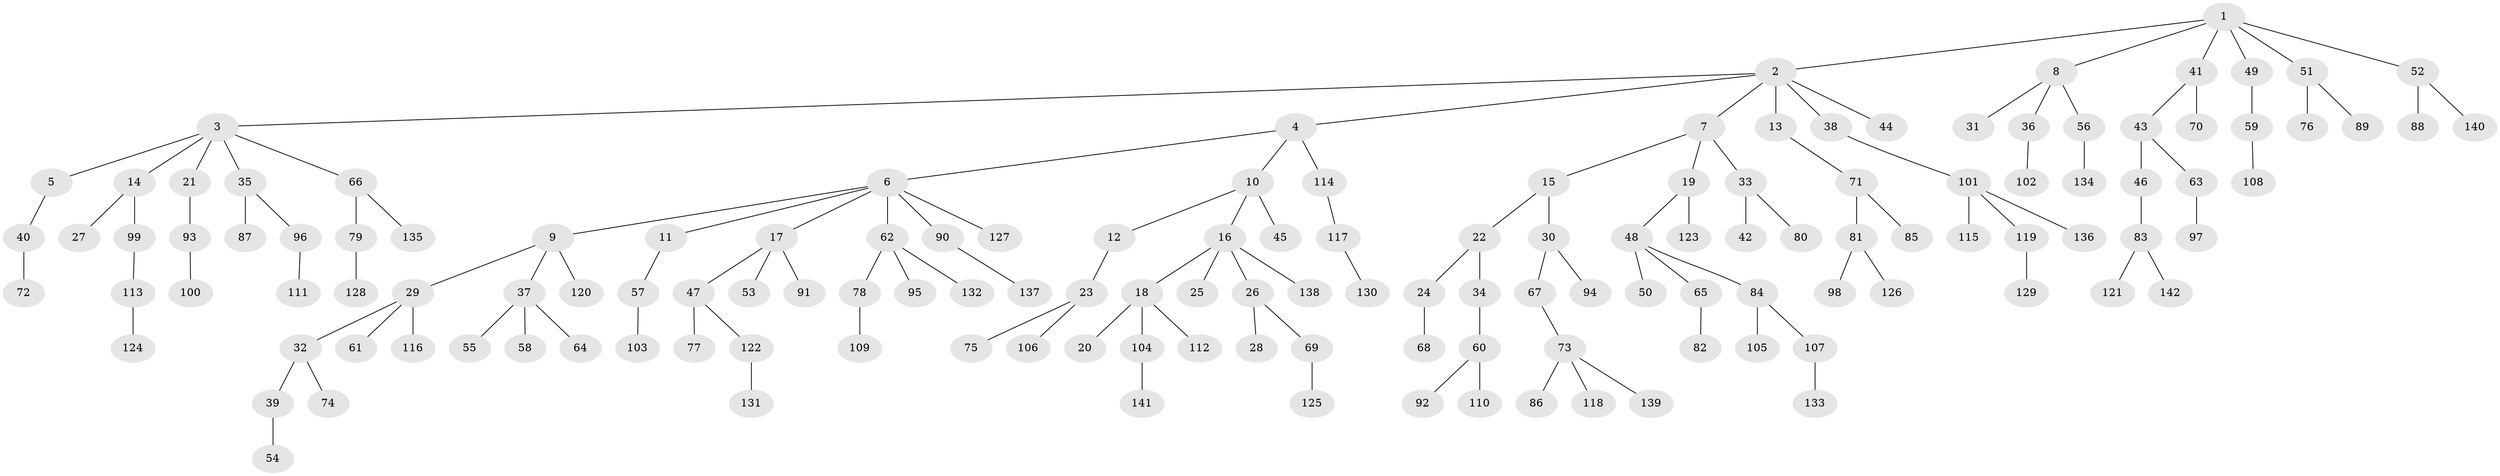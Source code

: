 // Generated by graph-tools (version 1.1) at 2025/50/03/09/25 03:50:21]
// undirected, 142 vertices, 141 edges
graph export_dot {
graph [start="1"]
  node [color=gray90,style=filled];
  1;
  2;
  3;
  4;
  5;
  6;
  7;
  8;
  9;
  10;
  11;
  12;
  13;
  14;
  15;
  16;
  17;
  18;
  19;
  20;
  21;
  22;
  23;
  24;
  25;
  26;
  27;
  28;
  29;
  30;
  31;
  32;
  33;
  34;
  35;
  36;
  37;
  38;
  39;
  40;
  41;
  42;
  43;
  44;
  45;
  46;
  47;
  48;
  49;
  50;
  51;
  52;
  53;
  54;
  55;
  56;
  57;
  58;
  59;
  60;
  61;
  62;
  63;
  64;
  65;
  66;
  67;
  68;
  69;
  70;
  71;
  72;
  73;
  74;
  75;
  76;
  77;
  78;
  79;
  80;
  81;
  82;
  83;
  84;
  85;
  86;
  87;
  88;
  89;
  90;
  91;
  92;
  93;
  94;
  95;
  96;
  97;
  98;
  99;
  100;
  101;
  102;
  103;
  104;
  105;
  106;
  107;
  108;
  109;
  110;
  111;
  112;
  113;
  114;
  115;
  116;
  117;
  118;
  119;
  120;
  121;
  122;
  123;
  124;
  125;
  126;
  127;
  128;
  129;
  130;
  131;
  132;
  133;
  134;
  135;
  136;
  137;
  138;
  139;
  140;
  141;
  142;
  1 -- 2;
  1 -- 8;
  1 -- 41;
  1 -- 49;
  1 -- 51;
  1 -- 52;
  2 -- 3;
  2 -- 4;
  2 -- 7;
  2 -- 13;
  2 -- 38;
  2 -- 44;
  3 -- 5;
  3 -- 14;
  3 -- 21;
  3 -- 35;
  3 -- 66;
  4 -- 6;
  4 -- 10;
  4 -- 114;
  5 -- 40;
  6 -- 9;
  6 -- 11;
  6 -- 17;
  6 -- 62;
  6 -- 90;
  6 -- 127;
  7 -- 15;
  7 -- 19;
  7 -- 33;
  8 -- 31;
  8 -- 36;
  8 -- 56;
  9 -- 29;
  9 -- 37;
  9 -- 120;
  10 -- 12;
  10 -- 16;
  10 -- 45;
  11 -- 57;
  12 -- 23;
  13 -- 71;
  14 -- 27;
  14 -- 99;
  15 -- 22;
  15 -- 30;
  16 -- 18;
  16 -- 25;
  16 -- 26;
  16 -- 138;
  17 -- 47;
  17 -- 53;
  17 -- 91;
  18 -- 20;
  18 -- 104;
  18 -- 112;
  19 -- 48;
  19 -- 123;
  21 -- 93;
  22 -- 24;
  22 -- 34;
  23 -- 75;
  23 -- 106;
  24 -- 68;
  26 -- 28;
  26 -- 69;
  29 -- 32;
  29 -- 61;
  29 -- 116;
  30 -- 67;
  30 -- 94;
  32 -- 39;
  32 -- 74;
  33 -- 42;
  33 -- 80;
  34 -- 60;
  35 -- 87;
  35 -- 96;
  36 -- 102;
  37 -- 55;
  37 -- 58;
  37 -- 64;
  38 -- 101;
  39 -- 54;
  40 -- 72;
  41 -- 43;
  41 -- 70;
  43 -- 46;
  43 -- 63;
  46 -- 83;
  47 -- 77;
  47 -- 122;
  48 -- 50;
  48 -- 65;
  48 -- 84;
  49 -- 59;
  51 -- 76;
  51 -- 89;
  52 -- 88;
  52 -- 140;
  56 -- 134;
  57 -- 103;
  59 -- 108;
  60 -- 92;
  60 -- 110;
  62 -- 78;
  62 -- 95;
  62 -- 132;
  63 -- 97;
  65 -- 82;
  66 -- 79;
  66 -- 135;
  67 -- 73;
  69 -- 125;
  71 -- 81;
  71 -- 85;
  73 -- 86;
  73 -- 118;
  73 -- 139;
  78 -- 109;
  79 -- 128;
  81 -- 98;
  81 -- 126;
  83 -- 121;
  83 -- 142;
  84 -- 105;
  84 -- 107;
  90 -- 137;
  93 -- 100;
  96 -- 111;
  99 -- 113;
  101 -- 115;
  101 -- 119;
  101 -- 136;
  104 -- 141;
  107 -- 133;
  113 -- 124;
  114 -- 117;
  117 -- 130;
  119 -- 129;
  122 -- 131;
}

